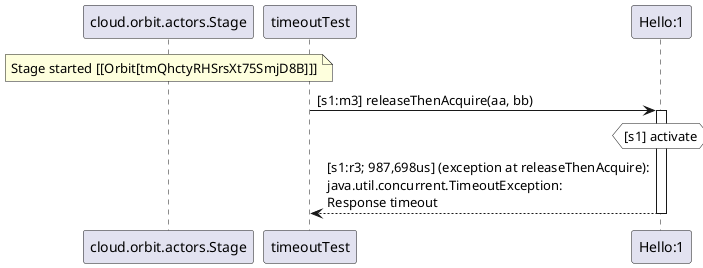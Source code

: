 @startuml
note over "cloud.orbit.actors.Stage": Stage started [[Orbit[tmQhctyRHSrsXt75SmjD8B]]]
"timeoutTest" -> "Hello:1" : [s1:m3] releaseThenAcquire(aa, bb)
activate "Hello:1"
hnote over "Hello:1" #white : [s1] activate
"Hello:1" --> "timeoutTest" : [s1:r3; 987,698us] (exception at releaseThenAcquire):\njava.util.concurrent.TimeoutException: \nResponse timeout
deactivate "Hello:1"
@enduml
